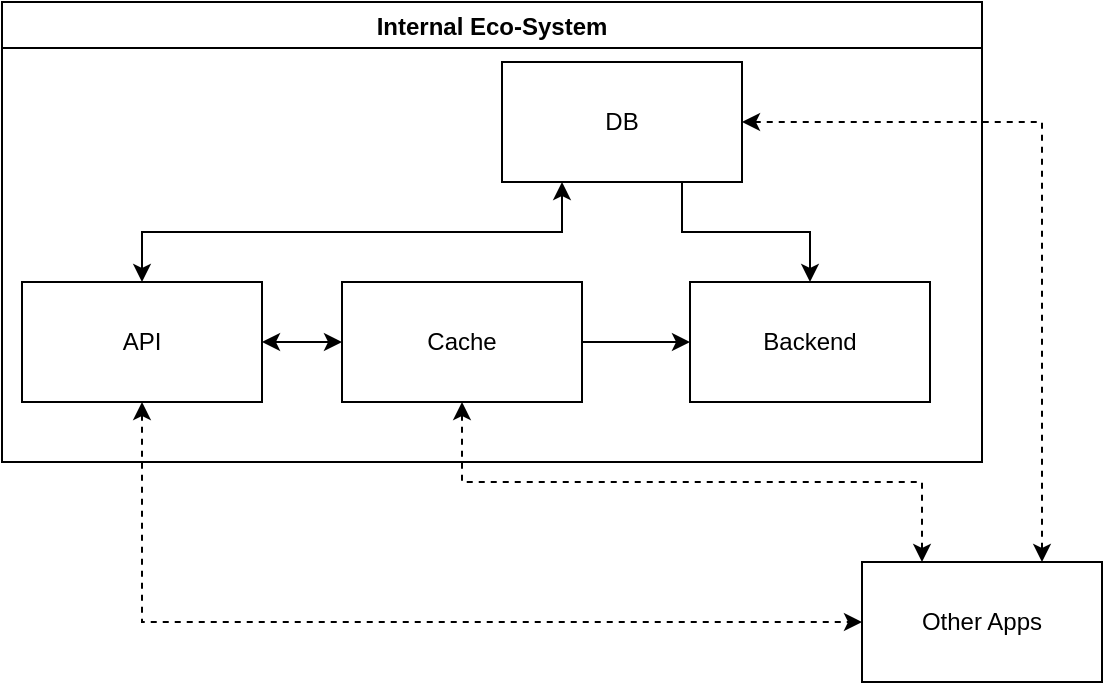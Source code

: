 <mxfile version="20.5.1" type="device"><diagram id="C5RBs43oDa-KdzZeNtuy" name="Page-1"><mxGraphModel dx="1422" dy="820" grid="1" gridSize="10" guides="1" tooltips="1" connect="1" arrows="1" fold="1" page="1" pageScale="1" pageWidth="827" pageHeight="1169" math="0" shadow="0"><root><mxCell id="WIyWlLk6GJQsqaUBKTNV-0"/><mxCell id="WIyWlLk6GJQsqaUBKTNV-1" parent="WIyWlLk6GJQsqaUBKTNV-0"/><mxCell id="3Tw81UkFcg-FbexAZQGZ-6" style="edgeStyle=orthogonalEdgeStyle;rounded=0;orthogonalLoop=1;jettySize=auto;html=1;exitX=0.25;exitY=1;exitDx=0;exitDy=0;entryX=0.5;entryY=0;entryDx=0;entryDy=0;startArrow=classic;startFill=1;" edge="1" parent="WIyWlLk6GJQsqaUBKTNV-1" source="3Tw81UkFcg-FbexAZQGZ-0" target="3Tw81UkFcg-FbexAZQGZ-3"><mxGeometry relative="1" as="geometry"/></mxCell><mxCell id="3Tw81UkFcg-FbexAZQGZ-7" style="edgeStyle=orthogonalEdgeStyle;rounded=0;orthogonalLoop=1;jettySize=auto;html=1;exitX=0.75;exitY=1;exitDx=0;exitDy=0;entryX=0.5;entryY=0;entryDx=0;entryDy=0;startArrow=none;startFill=0;" edge="1" parent="WIyWlLk6GJQsqaUBKTNV-1" source="3Tw81UkFcg-FbexAZQGZ-0" target="3Tw81UkFcg-FbexAZQGZ-4"><mxGeometry relative="1" as="geometry"/></mxCell><mxCell id="3Tw81UkFcg-FbexAZQGZ-16" style="edgeStyle=orthogonalEdgeStyle;rounded=0;orthogonalLoop=1;jettySize=auto;html=1;exitX=1;exitY=0.5;exitDx=0;exitDy=0;entryX=0.75;entryY=0;entryDx=0;entryDy=0;startArrow=classic;startFill=1;dashed=1;" edge="1" parent="WIyWlLk6GJQsqaUBKTNV-1" source="3Tw81UkFcg-FbexAZQGZ-0" target="3Tw81UkFcg-FbexAZQGZ-5"><mxGeometry relative="1" as="geometry"/></mxCell><mxCell id="3Tw81UkFcg-FbexAZQGZ-0" value="DB" style="rounded=0;whiteSpace=wrap;html=1;" vertex="1" parent="WIyWlLk6GJQsqaUBKTNV-1"><mxGeometry x="320" y="50" width="120" height="60" as="geometry"/></mxCell><mxCell id="3Tw81UkFcg-FbexAZQGZ-9" style="edgeStyle=orthogonalEdgeStyle;rounded=0;orthogonalLoop=1;jettySize=auto;html=1;exitX=0;exitY=0.5;exitDx=0;exitDy=0;entryX=1;entryY=0.5;entryDx=0;entryDy=0;startArrow=classic;startFill=1;" edge="1" parent="WIyWlLk6GJQsqaUBKTNV-1" source="3Tw81UkFcg-FbexAZQGZ-1" target="3Tw81UkFcg-FbexAZQGZ-3"><mxGeometry relative="1" as="geometry"/></mxCell><mxCell id="3Tw81UkFcg-FbexAZQGZ-11" style="edgeStyle=orthogonalEdgeStyle;rounded=0;orthogonalLoop=1;jettySize=auto;html=1;exitX=1;exitY=0.5;exitDx=0;exitDy=0;entryX=0;entryY=0.5;entryDx=0;entryDy=0;startArrow=none;startFill=0;" edge="1" parent="WIyWlLk6GJQsqaUBKTNV-1" source="3Tw81UkFcg-FbexAZQGZ-1" target="3Tw81UkFcg-FbexAZQGZ-4"><mxGeometry relative="1" as="geometry"/></mxCell><mxCell id="3Tw81UkFcg-FbexAZQGZ-15" style="edgeStyle=orthogonalEdgeStyle;rounded=0;orthogonalLoop=1;jettySize=auto;html=1;exitX=0.5;exitY=1;exitDx=0;exitDy=0;startArrow=classic;startFill=1;entryX=0.25;entryY=0;entryDx=0;entryDy=0;dashed=1;" edge="1" parent="WIyWlLk6GJQsqaUBKTNV-1" source="3Tw81UkFcg-FbexAZQGZ-1" target="3Tw81UkFcg-FbexAZQGZ-5"><mxGeometry relative="1" as="geometry"/></mxCell><mxCell id="3Tw81UkFcg-FbexAZQGZ-1" value="Cache" style="whiteSpace=wrap;html=1;rounded=0;" vertex="1" parent="WIyWlLk6GJQsqaUBKTNV-1"><mxGeometry x="240" y="160" width="120" height="60" as="geometry"/></mxCell><mxCell id="3Tw81UkFcg-FbexAZQGZ-13" style="edgeStyle=orthogonalEdgeStyle;rounded=0;orthogonalLoop=1;jettySize=auto;html=1;exitX=0.5;exitY=1;exitDx=0;exitDy=0;entryX=0;entryY=0.5;entryDx=0;entryDy=0;startArrow=classic;startFill=1;dashed=1;" edge="1" parent="WIyWlLk6GJQsqaUBKTNV-1" source="3Tw81UkFcg-FbexAZQGZ-3" target="3Tw81UkFcg-FbexAZQGZ-5"><mxGeometry relative="1" as="geometry"/></mxCell><mxCell id="3Tw81UkFcg-FbexAZQGZ-3" value="API" style="rounded=0;whiteSpace=wrap;html=1;" vertex="1" parent="WIyWlLk6GJQsqaUBKTNV-1"><mxGeometry x="80" y="160" width="120" height="60" as="geometry"/></mxCell><mxCell id="3Tw81UkFcg-FbexAZQGZ-4" value="Backend" style="rounded=0;whiteSpace=wrap;html=1;" vertex="1" parent="WIyWlLk6GJQsqaUBKTNV-1"><mxGeometry x="414" y="160" width="120" height="60" as="geometry"/></mxCell><mxCell id="3Tw81UkFcg-FbexAZQGZ-18" value="Internal Eco-System" style="swimlane;" vertex="1" parent="WIyWlLk6GJQsqaUBKTNV-1"><mxGeometry x="70" y="20" width="490" height="230" as="geometry"/></mxCell><mxCell id="3Tw81UkFcg-FbexAZQGZ-5" value="Other Apps" style="rounded=0;whiteSpace=wrap;html=1;" vertex="1" parent="WIyWlLk6GJQsqaUBKTNV-1"><mxGeometry x="500" y="300" width="120" height="60" as="geometry"/></mxCell></root></mxGraphModel></diagram></mxfile>